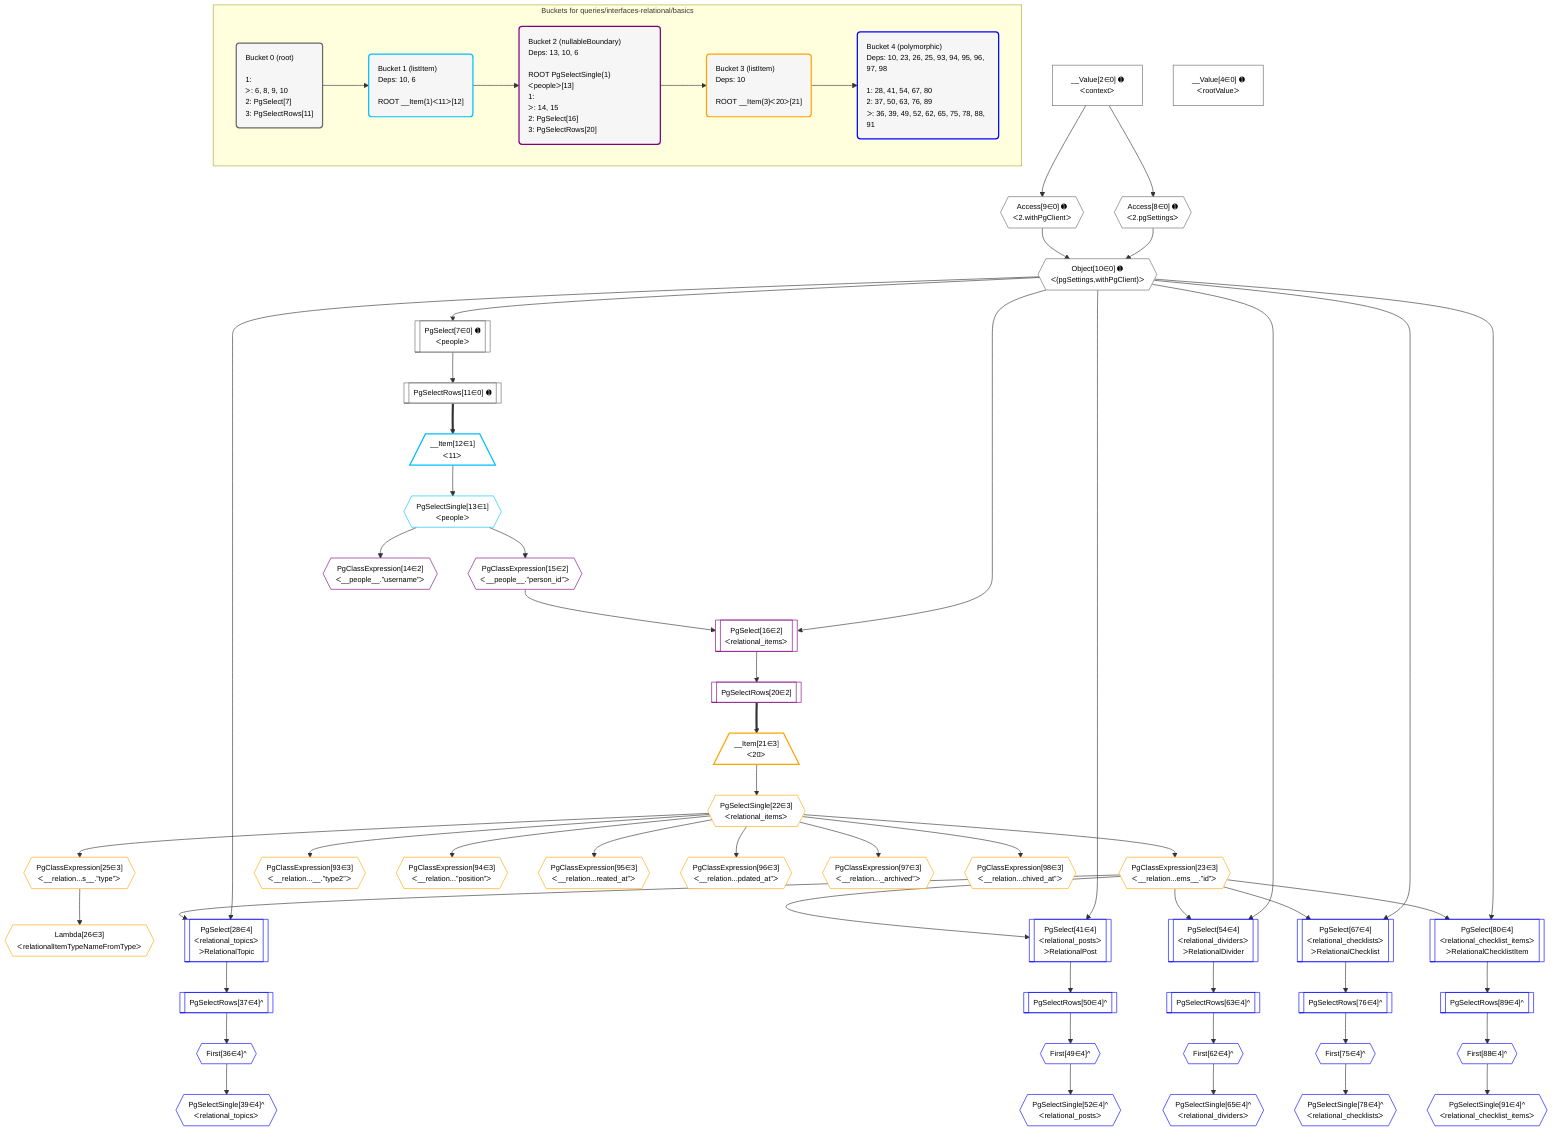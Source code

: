 %%{init: {'themeVariables': { 'fontSize': '12px'}}}%%
graph TD
    classDef path fill:#eee,stroke:#000,color:#000
    classDef plan fill:#fff,stroke-width:1px,color:#000
    classDef itemplan fill:#fff,stroke-width:2px,color:#000
    classDef unbatchedplan fill:#dff,stroke-width:1px,color:#000
    classDef sideeffectplan fill:#fcc,stroke-width:2px,color:#000
    classDef bucket fill:#f6f6f6,color:#000,stroke-width:2px,text-align:left

    subgraph "Buckets for queries/interfaces-relational/basics"
    Bucket0("Bucket 0 (root)<br /><br />1: <br />ᐳ: 6, 8, 9, 10<br />2: PgSelect[7]<br />3: PgSelectRows[11]"):::bucket
    Bucket1("Bucket 1 (listItem)<br />Deps: 10, 6<br /><br />ROOT __Item{1}ᐸ11ᐳ[12]"):::bucket
    Bucket2("Bucket 2 (nullableBoundary)<br />Deps: 13, 10, 6<br /><br />ROOT PgSelectSingle{1}ᐸpeopleᐳ[13]<br />1: <br />ᐳ: 14, 15<br />2: PgSelect[16]<br />3: PgSelectRows[20]"):::bucket
    Bucket3("Bucket 3 (listItem)<br />Deps: 10<br /><br />ROOT __Item{3}ᐸ20ᐳ[21]"):::bucket
    Bucket4("Bucket 4 (polymorphic)<br />Deps: 10, 23, 26, 25, 93, 94, 95, 96, 97, 98<br /><br />1: 28, 41, 54, 67, 80<br />2: 37, 50, 63, 76, 89<br />ᐳ: 36, 39, 49, 52, 62, 65, 75, 78, 88, 91"):::bucket
    end
    Bucket0 --> Bucket1
    Bucket1 --> Bucket2
    Bucket2 --> Bucket3
    Bucket3 --> Bucket4

    %% plan dependencies
    PgSelect7[["PgSelect[7∈0] ➊<br />ᐸpeopleᐳ"]]:::plan
    Object10{{"Object[10∈0] ➊<br />ᐸ{pgSettings,withPgClient}ᐳ"}}:::plan
    Object10 --> PgSelect7
    Access8{{"Access[8∈0] ➊<br />ᐸ2.pgSettingsᐳ"}}:::plan
    Access9{{"Access[9∈0] ➊<br />ᐸ2.withPgClientᐳ"}}:::plan
    Access8 & Access9 --> Object10
    __Value2["__Value[2∈0] ➊<br />ᐸcontextᐳ"]:::plan
    __Value2 --> Access8
    __Value2 --> Access9
    PgSelectRows11[["PgSelectRows[11∈0] ➊"]]:::plan
    PgSelect7 --> PgSelectRows11
    __Value4["__Value[4∈0] ➊<br />ᐸrootValueᐳ"]:::plan
    __Item12[/"__Item[12∈1]<br />ᐸ11ᐳ"\]:::itemplan
    PgSelectRows11 ==> __Item12
    PgSelectSingle13{{"PgSelectSingle[13∈1]<br />ᐸpeopleᐳ"}}:::plan
    __Item12 --> PgSelectSingle13
    PgSelect16[["PgSelect[16∈2]<br />ᐸrelational_itemsᐳ"]]:::plan
    PgClassExpression15{{"PgClassExpression[15∈2]<br />ᐸ__people__.”person_id”ᐳ"}}:::plan
    Object10 & PgClassExpression15 --> PgSelect16
    PgClassExpression14{{"PgClassExpression[14∈2]<br />ᐸ__people__.”username”ᐳ"}}:::plan
    PgSelectSingle13 --> PgClassExpression14
    PgSelectSingle13 --> PgClassExpression15
    PgSelectRows20[["PgSelectRows[20∈2]"]]:::plan
    PgSelect16 --> PgSelectRows20
    __Item21[/"__Item[21∈3]<br />ᐸ20ᐳ"\]:::itemplan
    PgSelectRows20 ==> __Item21
    PgSelectSingle22{{"PgSelectSingle[22∈3]<br />ᐸrelational_itemsᐳ"}}:::plan
    __Item21 --> PgSelectSingle22
    PgClassExpression23{{"PgClassExpression[23∈3]<br />ᐸ__relation...ems__.”id”ᐳ"}}:::plan
    PgSelectSingle22 --> PgClassExpression23
    PgClassExpression25{{"PgClassExpression[25∈3]<br />ᐸ__relation...s__.”type”ᐳ"}}:::plan
    PgSelectSingle22 --> PgClassExpression25
    Lambda26{{"Lambda[26∈3]<br />ᐸrelationalItemTypeNameFromTypeᐳ"}}:::plan
    PgClassExpression25 --> Lambda26
    PgClassExpression93{{"PgClassExpression[93∈3]<br />ᐸ__relation...__.”type2”ᐳ"}}:::plan
    PgSelectSingle22 --> PgClassExpression93
    PgClassExpression94{{"PgClassExpression[94∈3]<br />ᐸ__relation...”position”ᐳ"}}:::plan
    PgSelectSingle22 --> PgClassExpression94
    PgClassExpression95{{"PgClassExpression[95∈3]<br />ᐸ__relation...reated_at”ᐳ"}}:::plan
    PgSelectSingle22 --> PgClassExpression95
    PgClassExpression96{{"PgClassExpression[96∈3]<br />ᐸ__relation...pdated_at”ᐳ"}}:::plan
    PgSelectSingle22 --> PgClassExpression96
    PgClassExpression97{{"PgClassExpression[97∈3]<br />ᐸ__relation..._archived”ᐳ"}}:::plan
    PgSelectSingle22 --> PgClassExpression97
    PgClassExpression98{{"PgClassExpression[98∈3]<br />ᐸ__relation...chived_at”ᐳ"}}:::plan
    PgSelectSingle22 --> PgClassExpression98
    PgSelect28[["PgSelect[28∈4]<br />ᐸrelational_topicsᐳ<br />ᐳRelationalTopic"]]:::plan
    Object10 & PgClassExpression23 --> PgSelect28
    PgSelect41[["PgSelect[41∈4]<br />ᐸrelational_postsᐳ<br />ᐳRelationalPost"]]:::plan
    Object10 & PgClassExpression23 --> PgSelect41
    PgSelect54[["PgSelect[54∈4]<br />ᐸrelational_dividersᐳ<br />ᐳRelationalDivider"]]:::plan
    Object10 & PgClassExpression23 --> PgSelect54
    PgSelect67[["PgSelect[67∈4]<br />ᐸrelational_checklistsᐳ<br />ᐳRelationalChecklist"]]:::plan
    Object10 & PgClassExpression23 --> PgSelect67
    PgSelect80[["PgSelect[80∈4]<br />ᐸrelational_checklist_itemsᐳ<br />ᐳRelationalChecklistItem"]]:::plan
    Object10 & PgClassExpression23 --> PgSelect80
    First36{{"First[36∈4]^"}}:::plan
    PgSelectRows37[["PgSelectRows[37∈4]^"]]:::plan
    PgSelectRows37 --> First36
    PgSelect28 --> PgSelectRows37
    PgSelectSingle39{{"PgSelectSingle[39∈4]^<br />ᐸrelational_topicsᐳ"}}:::plan
    First36 --> PgSelectSingle39
    First49{{"First[49∈4]^"}}:::plan
    PgSelectRows50[["PgSelectRows[50∈4]^"]]:::plan
    PgSelectRows50 --> First49
    PgSelect41 --> PgSelectRows50
    PgSelectSingle52{{"PgSelectSingle[52∈4]^<br />ᐸrelational_postsᐳ"}}:::plan
    First49 --> PgSelectSingle52
    First62{{"First[62∈4]^"}}:::plan
    PgSelectRows63[["PgSelectRows[63∈4]^"]]:::plan
    PgSelectRows63 --> First62
    PgSelect54 --> PgSelectRows63
    PgSelectSingle65{{"PgSelectSingle[65∈4]^<br />ᐸrelational_dividersᐳ"}}:::plan
    First62 --> PgSelectSingle65
    First75{{"First[75∈4]^"}}:::plan
    PgSelectRows76[["PgSelectRows[76∈4]^"]]:::plan
    PgSelectRows76 --> First75
    PgSelect67 --> PgSelectRows76
    PgSelectSingle78{{"PgSelectSingle[78∈4]^<br />ᐸrelational_checklistsᐳ"}}:::plan
    First75 --> PgSelectSingle78
    First88{{"First[88∈4]^"}}:::plan
    PgSelectRows89[["PgSelectRows[89∈4]^"]]:::plan
    PgSelectRows89 --> First88
    PgSelect80 --> PgSelectRows89
    PgSelectSingle91{{"PgSelectSingle[91∈4]^<br />ᐸrelational_checklist_itemsᐳ"}}:::plan
    First88 --> PgSelectSingle91

    %% define steps
    classDef bucket0 stroke:#696969
    class Bucket0,__Value2,__Value4,PgSelect7,Access8,Access9,Object10,PgSelectRows11 bucket0
    classDef bucket1 stroke:#00bfff
    class Bucket1,__Item12,PgSelectSingle13 bucket1
    classDef bucket2 stroke:#7f007f
    class Bucket2,PgClassExpression14,PgClassExpression15,PgSelect16,PgSelectRows20 bucket2
    classDef bucket3 stroke:#ffa500
    class Bucket3,__Item21,PgSelectSingle22,PgClassExpression23,PgClassExpression25,Lambda26,PgClassExpression93,PgClassExpression94,PgClassExpression95,PgClassExpression96,PgClassExpression97,PgClassExpression98 bucket3
    classDef bucket4 stroke:#0000ff
    class Bucket4,PgSelect28,First36,PgSelectRows37,PgSelectSingle39,PgSelect41,First49,PgSelectRows50,PgSelectSingle52,PgSelect54,First62,PgSelectRows63,PgSelectSingle65,PgSelect67,First75,PgSelectRows76,PgSelectSingle78,PgSelect80,First88,PgSelectRows89,PgSelectSingle91 bucket4